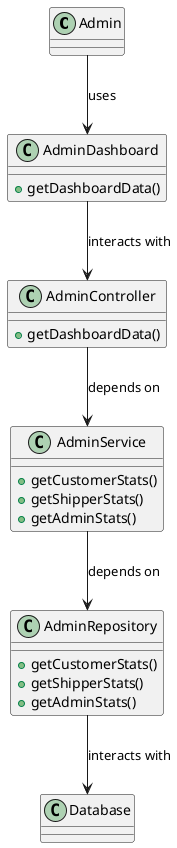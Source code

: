 @startuml
class Admin {
}

class AdminDashboard {
  +getDashboardData()
}

class AdminController {
  +getDashboardData()
}

class AdminService {
  +getCustomerStats()
  +getShipperStats()
  +getAdminStats()
}

class AdminRepository {
  +getCustomerStats()
  +getShipperStats()
  +getAdminStats()
}

class Database {
}

Admin --> AdminDashboard : uses
AdminDashboard --> AdminController : interacts with
AdminController --> AdminService : depends on
AdminService --> AdminRepository : depends on
AdminRepository --> Database : interacts with
@enduml
